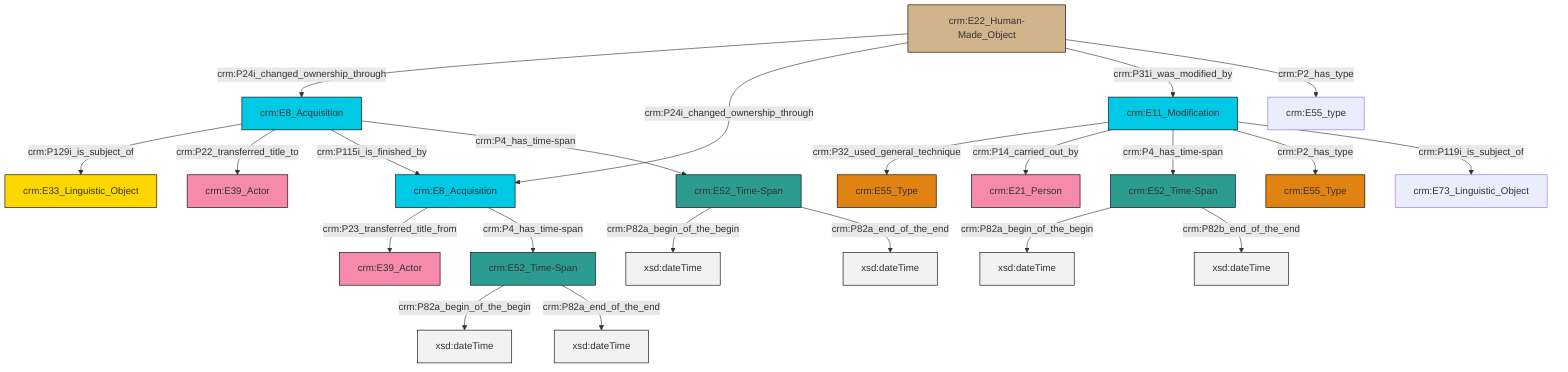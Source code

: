 graph TD
classDef Literal fill:#f2f2f2,stroke:#000000;
classDef CRM_Entity fill:#FFFFFF,stroke:#000000;
classDef Temporal_Entity fill:#00C9E6, stroke:#000000;
classDef Type fill:#E18312, stroke:#000000;
classDef Time-Span fill:#2C9C91, stroke:#000000;
classDef Appellation fill:#FFEB7F, stroke:#000000;
classDef Place fill:#008836, stroke:#000000;
classDef Persistent_Item fill:#B266B2, stroke:#000000;
classDef Conceptual_Object fill:#FFD700, stroke:#000000;
classDef Physical_Thing fill:#D2B48C, stroke:#000000;
classDef Actor fill:#f58aad, stroke:#000000;
classDef PC_Classes fill:#4ce600, stroke:#000000;
classDef Multi fill:#cccccc,stroke:#000000;

0["crm:E52_Time-Span"]:::Time-Span -->|crm:P82a_begin_of_the_begin| 1[xsd:dateTime]:::Literal
6["crm:E8_Acquisition"]:::Temporal_Entity -->|crm:P129i_is_subject_of| 7["crm:E33_Linguistic_Object"]:::Conceptual_Object
6["crm:E8_Acquisition"]:::Temporal_Entity -->|crm:P22_transferred_title_to| 8["crm:E39_Actor"]:::Actor
9["crm:E22_Human-Made_Object"]:::Physical_Thing -->|crm:P24i_changed_ownership_through| 6["crm:E8_Acquisition"]:::Temporal_Entity
10["crm:E52_Time-Span"]:::Time-Span -->|crm:P82a_begin_of_the_begin| 11[xsd:dateTime]:::Literal
9["crm:E22_Human-Made_Object"]:::Physical_Thing -->|crm:P24i_changed_ownership_through| 4["crm:E8_Acquisition"]:::Temporal_Entity
4["crm:E8_Acquisition"]:::Temporal_Entity -->|crm:P23_transferred_title_from| 14["crm:E39_Actor"]:::Actor
6["crm:E8_Acquisition"]:::Temporal_Entity -->|crm:P115i_is_finished_by| 4["crm:E8_Acquisition"]:::Temporal_Entity
6["crm:E8_Acquisition"]:::Temporal_Entity -->|crm:P4_has_time-span| 10["crm:E52_Time-Span"]:::Time-Span
16["crm:E52_Time-Span"]:::Time-Span -->|crm:P82a_begin_of_the_begin| 17[xsd:dateTime]:::Literal
0["crm:E52_Time-Span"]:::Time-Span -->|crm:P82b_end_of_the_end| 18[xsd:dateTime]:::Literal
16["crm:E52_Time-Span"]:::Time-Span -->|crm:P82a_end_of_the_end| 20[xsd:dateTime]:::Literal
2["crm:E11_Modification"]:::Temporal_Entity -->|crm:P32_used_general_technique| 26["crm:E55_Type"]:::Type
10["crm:E52_Time-Span"]:::Time-Span -->|crm:P82a_end_of_the_end| 30[xsd:dateTime]:::Literal
2["crm:E11_Modification"]:::Temporal_Entity -->|crm:P14_carried_out_by| 31["crm:E21_Person"]:::Actor
4["crm:E8_Acquisition"]:::Temporal_Entity -->|crm:P4_has_time-span| 16["crm:E52_Time-Span"]:::Time-Span
9["crm:E22_Human-Made_Object"]:::Physical_Thing -->|crm:P31i_was_modified_by| 2["crm:E11_Modification"]:::Temporal_Entity
2["crm:E11_Modification"]:::Temporal_Entity -->|crm:P4_has_time-span| 0["crm:E52_Time-Span"]:::Time-Span
9["crm:E22_Human-Made_Object"]:::Physical_Thing -->|crm:P2_has_type| 28["crm:E55_type"]:::Default
2["crm:E11_Modification"]:::Temporal_Entity -->|crm:P2_has_type| 12["crm:E55_Type"]:::Type
2["crm:E11_Modification"]:::Temporal_Entity -->|crm:P119i_is_subject_of| 22["crm:E73_Linguistic_Object"]:::Default